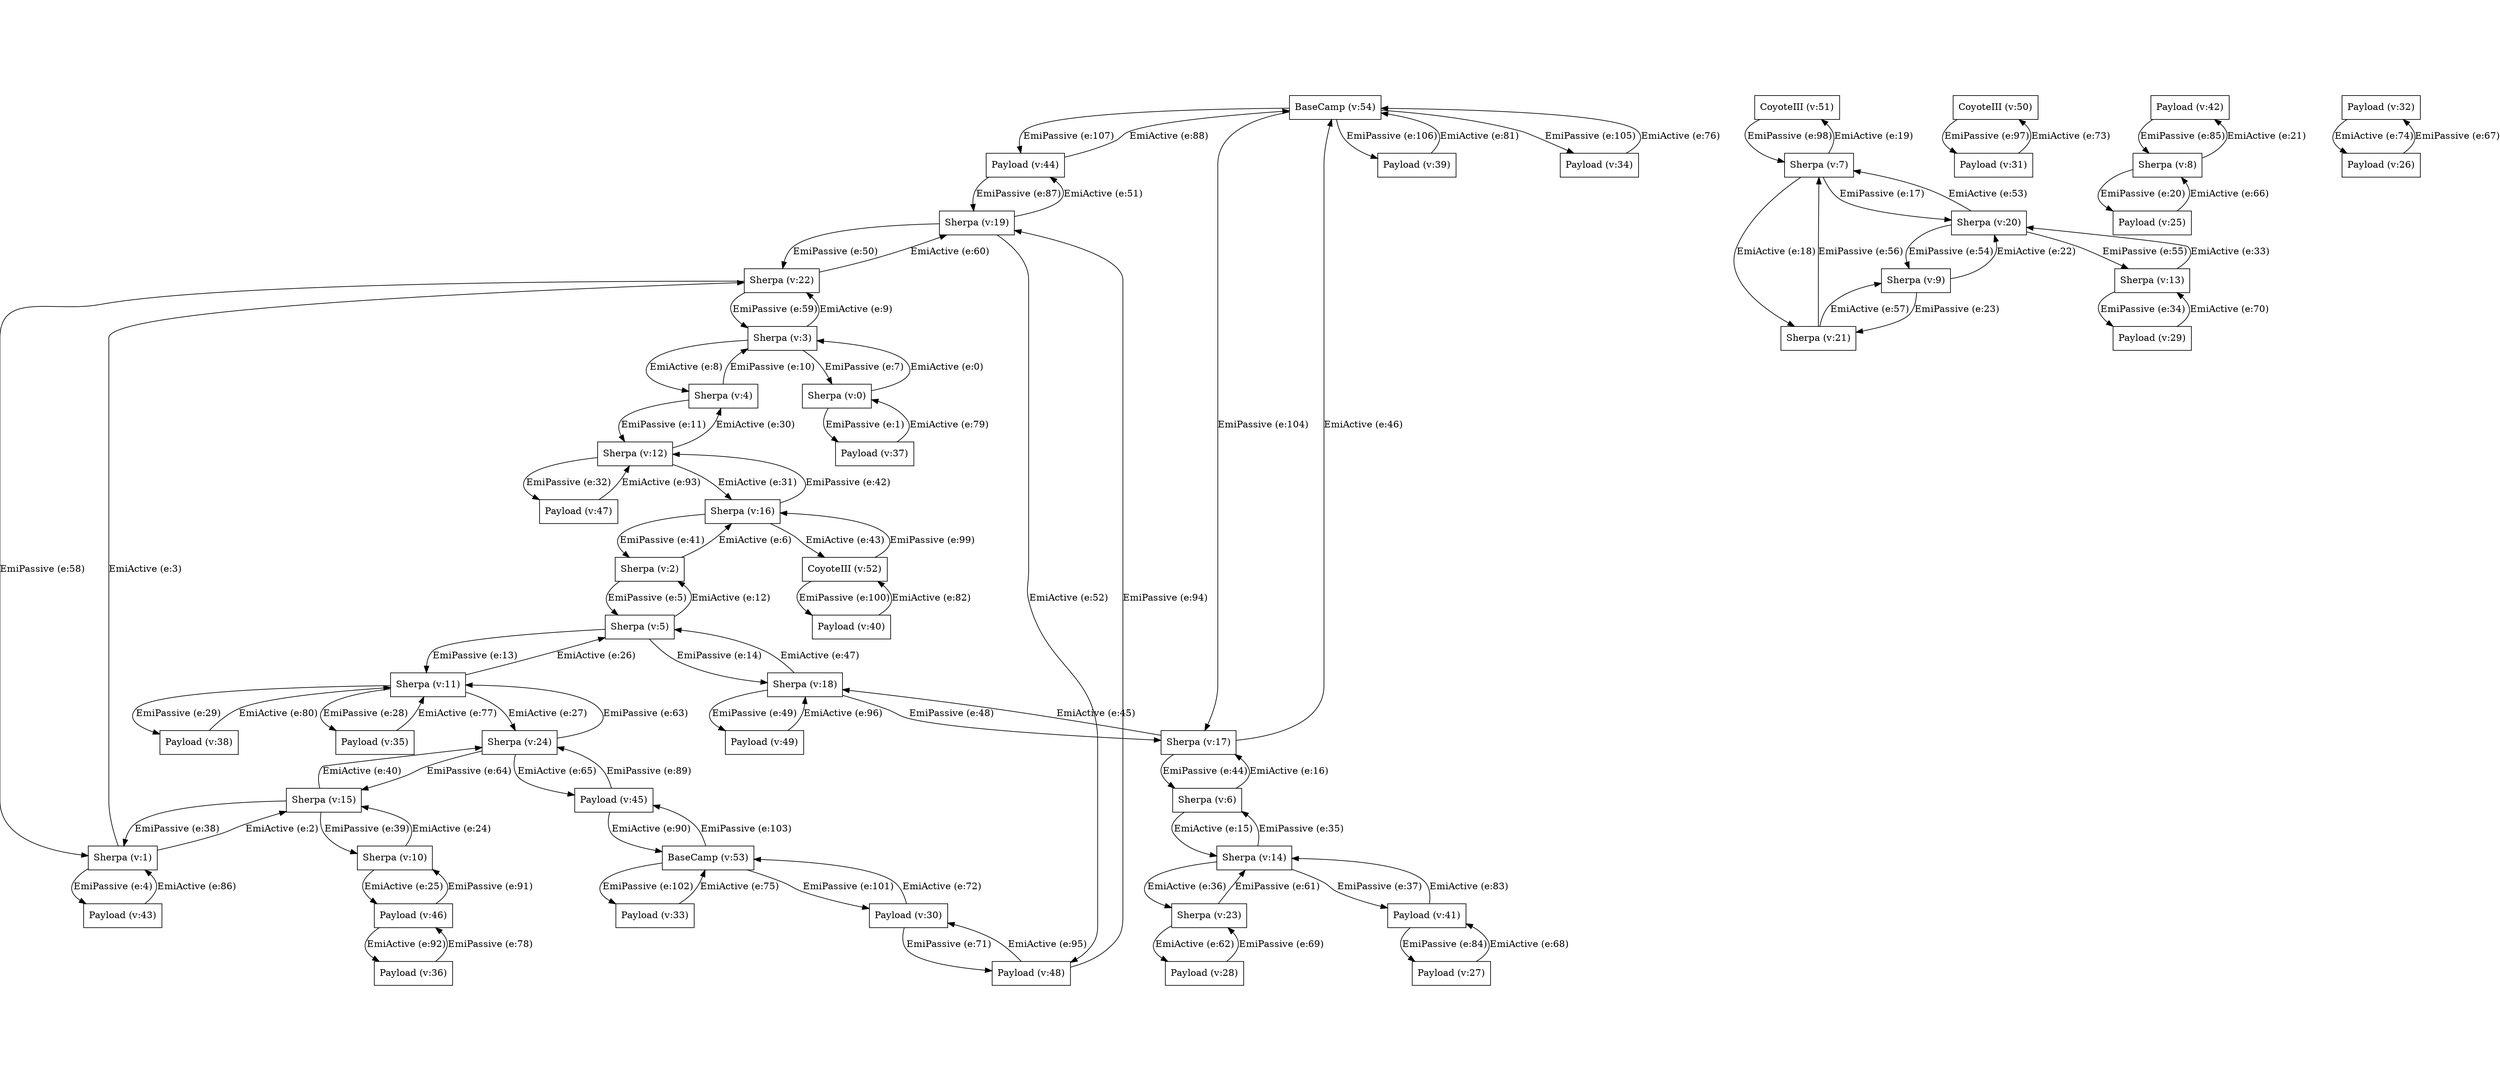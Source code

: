 digraph GraphvizGraph {
	graph [bb="0,0,2568.2,1776",
		concentrate=false,
		dpi="96,0",
		overlap=false,
		pad="0,2",
		root="BaseCamp (v:54)",
		splines=true
	];
	node [fixedsize=false,
		label="\N",
		pin=false,
		pos="0,0",
		shape=box,
		width=0
	];
	edge [label=o];
	"BaseCamp (v:54)"	 [height=0.5,
		pos="1060.2,1758",
		width=1.5694];
	"Payload (v:44)"	 [height=0.5,
		pos="539.17,1671",
		width=1.3472];
	"BaseCamp (v:54)" -> "Payload (v:44)" [key="EmiPassive (e:107)",
	label="EmiPassive (e:107)",
	lp="650.67,1714.5",
	pos="e,553.52,1689.1 1003.3,1757.1 896.28,1756.6 669.11,1751.9 597.17,1722 583.48,1716.3 570.7,1706.1 560.65,1696.4"];
"Payload (v:39)" [height=0.5,
	pos="936.17,1671",
	width=1.3472];
"BaseCamp (v:54)" -> "Payload (v:39)" [key="EmiPassive (e:106)",
label="EmiPassive (e:106)",
lp="925.67,1714.5",
pos="e,890.31,1689.2 1003.6,1754.2 954.49,1750.5 888.67,1741.9 872.17,1722 863.68,1711.8 870.12,1702.3 881.64,1694.4"];
"Payload (v:34)" [height=0.5,
pos="1185.2,1671",
width=1.3472];
"BaseCamp (v:54)" -> "Payload (v:34)" [key="EmiPassive (e:105)",
label="EmiPassive (e:105)",
lp="1174.7,1714.5",
pos="e,1151.3,1689 1079.2,1739.8 1090.9,1729.7 1106.4,1717 1121.2,1707 1127.8,1702.5 1135.1,1698.1 1142.3,1694"];
"Sherpa (v:17)" [height=0.5,
pos="1305.2,801",
width=1.2639];
"BaseCamp (v:54)" -> "Sherpa (v:17)" [key="EmiPassive (e:104)",
label="EmiPassive (e:104)",
lp="1559.7,1279.5",
pos="e,1350.8,802.13 1117.1,1757.9 1237.3,1758.3 1506.2,1750.3 1506.2,1672 1506.2,1672 1506.2,1672 1506.2,887 1506.2,823.61 1420.3,806.77 \
1360.8,802.71"];
"BaseCamp (v:53)" [height=0.5,
pos="527.17,1323",
width=1.5694];
"Payload (v:45)" [height=0.5,
pos="755.17,1236",
width=1.3472];
"BaseCamp (v:53)" -> "Payload (v:45)" [key="EmiPassive (e:103)",
label="EmiPassive (e:103)",
lp="696.67,1279.5",
pos="e,706.62,1250.3 571.2,1304.8 584.76,1299.4 599.66,1293.1 613.17,1287 626.75,1280.9 629.35,1277.6 643.17,1272 660.23,1265.1 679.19,\
1258.7 696.58,1253.4"];
"Payload (v:33)" [height=0.5,
pos="415.17,1236",
width=1.3472];
"BaseCamp (v:53)" -> "Payload (v:33)" [key="EmiPassive (e:102)",
label="EmiPassive (e:102)",
lp="447.67,1279.5",
pos="e,399.49,1254.4 470.56,1314.1 438.86,1308.4 403.8,1299.5 394.17,1287 388.69,1279.9 390.21,1271.1 394.28,1262.9"];
"Payload (v:30)" [height=0.5,
pos="515.17,1410",
width=1.3472];
"BaseCamp (v:53)" -> "Payload (v:30)" [key="EmiPassive (e:101)",
label="EmiPassive (e:101)",
lp="575.67,1366.5",
pos="e,517.6,1391.8 524.75,1341.2 523.11,1352.8 520.9,1368.4 519.02,1381.7"];
"CoyoteIII (v:52)" [height=0.5,
pos="988.17,714",
width=1.4722];
"Payload (v:40)" [height=0.5,
pos="1044.2,627",
width=1.3472];
"CoyoteIII (v:52)" -> "Payload (v:40)" [key="EmiPassive (e:100)",
label="EmiPassive (e:100)",
lp="1138.7,670.5",
pos="e,1070,645.09 1041.3,705.16 1057,700.08 1072.6,691.73 1082.2,678 1088.1,669.43 1084.3,660.28 1077.2,652.18"];
"Sherpa (v:16)" [height=0.5,
pos="769.17,801",
width=1.2639];
"CoyoteIII (v:52)" -> "Sherpa (v:16)" [key="EmiPassive (e:99)",
label="EmiPassive (e:99)",
lp="1030.2,757.5",
pos="e,815.13,794.3 985.62,732.37 983.07,743.37 978.04,756.98 968.17,765 957.12,773.98 880.01,785.65 825.1,792.99"];
"CoyoteIII (v:51)" [height=0.5,
pos="1703.2,1758",
width=1.4722];
"Sherpa (v:7)" [height=0.5,
pos="1716.2,1671",
width=1.1667];
"CoyoteIII (v:51)" -> "Sherpa (v:7)" [key="EmiPassive (e:98)",
label="EmiPassive (e:98)",
lp="1693.2,1714.5",
pos="e,1673.9,1682.9 1660.7,1740 1645.9,1731.4 1634.9,1720.1 1643.2,1707 1648.4,1698.7 1656.2,1692.3 1664.8,1687.4"];
"CoyoteIII (v:50)" [height=0.5,
pos="1978.2,1758",
width=1.4722];
"Payload (v:31)" [height=0.5,
pos="1947.2,1671",
width=1.3472];
"CoyoteIII (v:50)" -> "Payload (v:31)" [key="EmiPassive (e:97)",
label="EmiPassive (e:97)",
lp="1937.2,1714.5",
pos="e,1904.6,1689.1 1924.8,1748.1 1910.2,1743 1896,1734.8 1887.2,1722 1880.1,1711.8 1885.8,1702.4 1896,1694.7"];
"Payload (v:49)" [height=0.5,
pos="959.17,801",
width=1.3472];
"Sherpa (v:18)" [height=0.5,
pos="1020.2,888",
width=1.2639];
"Payload (v:49)" -> "Sherpa (v:18)" [key="EmiActive (e:96)",
label="EmiActive (e:96)",
lp="1055.2,844.5",
pos="e,1014.7,869.84 981.45,819.06 987.4,824.35 993.48,830.52 998.17,837 1003.3,844.1 1007.6,852.59 1011,860.54"];
"Payload (v:48)" [height=0.5,
pos="506.17,1497",
width=1.3472];
"Payload (v:48)" -> "Payload (v:30)" [key="EmiActive (e:95)",
label="EmiActive (e:95)",
lp="463.17,1453.5",
pos="e,466.64,1415.9 457.44,1487 428.75,1479.4 400.68,1466.4 415.17,1446 424.96,1432.2 440.61,1423.8 456.65,1418.7"];
"Sherpa (v:19)" [height=0.5,
pos="403.17,1584",
width=1.2639];
"Payload (v:48)" -> "Sherpa (v:19)" [key="EmiPassive (e:94)",
label="EmiPassive (e:94)",
lp="556.17,1540.5",
pos="e,449.14,1576.3 507.55,1515 507.5,1525.6 505.66,1538.9 498.17,1548 488.19,1560.1 473.59,1568.1 458.82,1573.2"];
"Payload (v:47)" [height=0.5,
pos="804.17,627",
width=1.3472];
"Sherpa (v:12)" [height=0.5,
pos="743.17,714",
width=1.2639];
"Payload (v:47)" -> "Sherpa (v:12)" [key="EmiActive (e:93)",
label="EmiActive (e:93)",
lp="896.17,670.5",
pos="e,788.77,708.95 831.49,645.21 843.03,654.69 852.17,666.77 844.17,678 833.6,692.85 816.28,701.46 798.93,706.43"];
"Payload (v:46)" [height=0.5,
pos="416.17,105",
width=1.3472];
"Payload (v:36)" [height=0.5,
pos="416.17,18",
width=1.3472];
"Payload (v:46)" -> "Payload (v:36)" [key="EmiActive (e:92)",
label="EmiActive (e:92)",
lp="406.17,61.5",
pos="e,375.19,36.128 375.51,86.975 368.57,82.202 362.28,76.272 358.17,69 352.35,58.677 357.61,49.48 366.96,41.876"];
"Sherpa (v:10)" [height=0.5,
pos="416.17,192",
width=1.2639];
"Payload (v:46)" -> "Sherpa (v:10)" [key="EmiPassive (e:91)",
label="EmiPassive (e:91)",
lp="506.17,148.5",
pos="e,440.88,173.81 441.4,123.2 451.41,132.28 459.43,144.02 454.17,156 452.56,159.68 450.34,163.15 447.79,166.36"];
"Payload (v:45)" -> "BaseCamp (v:53)" [key="EmiActive (e:90)",
label="EmiActive (e:90)",
lp="806.17,1279.5",
pos="e,583.79,1320.8 758.32,1254.5 759.2,1265.2 758.21,1278.5 750.17,1287 729.28,1309.1 651.78,1317.3 593.97,1320.3"];
"Sherpa (v:24)" [height=0.5,
pos="796.17,1149",
width=1.2639];
"Payload (v:45)" -> "Sherpa (v:24)" [key="EmiPassive (e:89)",
label="EmiPassive (e:89)",
lp="758.17,1192.5",
pos="e,750.56,1157.3 723,1217.9 710.14,1208.8 700.08,1196.9 708.17,1185 715.97,1173.5 728.21,1165.8 741.11,1160.6"];
"Payload (v:44)" -> "BaseCamp (v:54)" [key="EmiActive (e:88)",
label="EmiActive (e:88)",
lp="817.17,1714.5",
pos="e,1003.6,1752 587.96,1682.1 620.83,1689 665.15,1698.4 704.17,1707 733.12,1713.4 739.97,1716.9 769.17,1722 845.7,1735.4 934.44,1745.3 \
993.62,1751"];
"Payload (v:44)" -> "Sherpa (v:19)" [key="EmiPassive (e:87)",
label="EmiPassive (e:87)",
lp="464.17,1627.5",
pos="e,402.71,1602.3 490.61,1668.1 464.51,1664.5 433.76,1655.7 414.17,1635 408.42,1628.9 405.41,1620.5 403.91,1612.4"];
"Payload (v:43)" [height=0.5,
pos="64.174,279",
width=1.3472];
"Sherpa (v:1)" [height=0.5,
pos="236.17,366",
width=1.1667];
"Payload (v:43)" -> "Sherpa (v:1)" [key="EmiActive (e:86)",
label="EmiActive (e:86)",
lp="171.17,322.5",
pos="e,194.03,356.24 80.606,297.11 91.744,307.86 107.28,321.28 123.17,330 142.04,340.35 164.4,348.09 184.23,353.63"];
"Payload (v:42)" [height=0.5,
pos="2158.2,1758",
width=1.3472];
"Sherpa (v:8)" [height=0.5,
pos="2153.2,1671",
width=1.1667];
"Payload (v:42)" -> "Sherpa (v:8)" [key="EmiPassive (e:85)",
label="EmiPassive (e:85)",
lp="2179.2,1714.5",
pos="e,2137.4,1689.2 2139.8,1739.6 2135.5,1734.4 2131.5,1728.4 2129.2,1722 2126.3,1713.9 2128.3,1705.4 2132.2,1697.7"];
"Payload (v:41)" [height=0.5,
pos="1293.2,540",
width=1.3472];
"Payload (v:27)" [height=0.5,
pos="1278.2,453",
width=1.3472];
"Payload (v:41)" -> "Payload (v:27)" [key="EmiPassive (e:84)",
label="EmiPassive (e:84)",
lp="1368.2,496.5",
pos="e,1302.9,471.19 1308.7,521.94 1315.5,512.31 1321,500.03 1316.2,489 1314.6,485.32 1312.3,481.85 1309.8,478.64"];
"Sherpa (v:14)" [height=0.5,
pos="1234.2,627",
width=1.2639];
"Payload (v:41)" -> "Sherpa (v:14)" [key="EmiActive (e:83)",
label="EmiActive (e:83)",
lp="1283.2,583.5",
pos="e,1230.6,608.69 1252.6,558.09 1245.7,562.86 1239.4,568.77 1235.2,576 1231.3,582.72 1230,590.84 1230,598.57"];
"Payload (v:40)" -> "CoyoteIII (v:52)" [key="EmiActive (e:82)",
label="EmiActive (e:82)",
lp="1030.2,670.5",
pos="e,981.08,695.72 999.83,645.16 992.77,649.87 986.41,655.74 982.17,663 978.19,669.82 977.77,678.06 978.89,685.87"];
"Payload (v:39)" -> "BaseCamp (v:54)" [key="EmiActive (e:81)",
label="EmiActive (e:81)",
lp="1050.2,1714.5",
pos="e,1030.6,1740 957.45,1689 970.18,1699 986.82,1711.6 1002.2,1722 1008.4,1726.2 1015.1,1730.5 1021.7,1734.6"];
"Payload (v:38)" [height=0.5,
pos="1201.2,975",
width=1.3472];
"Sherpa (v:11)" [height=0.5,
pos="906.17,1062",
width=1.2639];
"Payload (v:38)" -> "Sherpa (v:11)" [key="EmiActive (e:80)",
label="EmiActive (e:80)",
lp="1293.2,1018.5",
pos="e,951.93,1059.6 1228.3,993.07 1240.7,1002.9 1250.7,1015.4 1241.2,1026 1222.9,1046.3 1052.5,1055.6 962.02,1059.2"];
"Payload (v:37)" [height=0.5,
pos="683.17,366",
width=1.3472];
"Sherpa (v:0)" [height=0.5,
pos="683.17,453",
width=1.1667];
"Payload (v:37)" -> "Sherpa (v:0)" [key="EmiActive (e:79)",
label="EmiActive (e:79)",
lp="673.17,409.5",
pos="e,642.51,434.98 642.19,384.13 628.22,392.64 617.79,403.92 625.17,417 627.61,421.32 630.82,425.16 634.48,428.57"];
"Payload (v:36)" -> "Payload (v:46)" [key="EmiPassive (e:78)",
label="EmiPassive (e:78)",
lp="506.17,61.5",
pos="e,440.88,86.808 441.4,36.196 451.41,45.282 459.43,57.018 454.17,69 452.56,72.684 450.34,76.151 447.79,79.364"];
"Payload (v:35)" [height=0.5,
pos="957.17,975",
width=1.3472];
"Payload (v:35)" -> "Sherpa (v:11)" [key="EmiActive (e:77)",
label="EmiActive (e:77)",
lp="947.17,1018.5",
pos="e,898.69,1043.8 916.51,993.02 909.57,997.8 903.28,1003.7 899.17,1011 895.28,1017.9 895.01,1026.2 896.29,1034"];
"Payload (v:34)" -> "BaseCamp (v:54)" [key="EmiActive (e:76)",
label="EmiActive (e:76)",
lp="1280.2,1714.5",
pos="e,1116.8,1752.7 1214.5,1689.2 1227.2,1698.7 1237.2,1710.9 1228.2,1722 1215.3,1737.9 1168,1746.8 1126.8,1751.6"];
"Payload (v:33)" -> "BaseCamp (v:53)" [key="EmiActive (e:75)",
label="EmiActive (e:75)",
lp="561.17,1279.5",
pos="e,521.69,1304.8 463.68,1249.9 476.94,1255.2 490.57,1262.3 501.17,1272 508.22,1278.4 513.66,1287.2 517.71,1295.6"];
"Payload (v:32)" [height=0.5,
pos="2429.2,1758",
width=1.3472];
"Payload (v:26)" [height=0.5,
pos="2429.2,1671",
width=1.3472];
"Payload (v:32)" -> "Payload (v:26)" [key="EmiActive (e:74)",
label="EmiActive (e:74)",
lp="2419.2,1714.5",
pos="e,2388.2,1689.1 2388.5,1740 2381.6,1735.2 2375.3,1729.3 2371.2,1722 2365.3,1711.7 2370.6,1702.5 2380,1694.9"];
"Payload (v:31)" -> "CoyoteIII (v:50)" [key="EmiActive (e:73)",
label="EmiActive (e:73)",
lp="2038.2,1714.5",
pos="e,1986.2,1739.7 1973.6,1689.4 1979.1,1694.3 1984.1,1700.3 1987.2,1707 1990.4,1714.1 1990.3,1722.4 1988.8,1730.1"];
"Payload (v:30)" -> "BaseCamp (v:53)" [key="EmiActive (e:72)",
label="EmiActive (e:72)",
lp="469.17,1366.5",
pos="e,470.54,1329.4 466.39,1400.7 436.19,1393.2 405.85,1380.2 421.17,1359 430.72,1345.8 445.42,1337.5 460.87,1332.3"];
"Payload (v:30)" -> "Payload (v:48)" [key="EmiPassive (e:71)",
label="EmiPassive (e:71)",
lp="563.17,1453.5",
pos="e,508.83,1478.9 514.07,1428.1 513.38,1437.8 512.39,1450.1 511.17,1461 510.89,1463.6 510.56,1466.2 510.22,1468.9"];
"Payload (v:29)" [height=0.5,
pos="2052.2,1410",
width=1.3472];
"Sherpa (v:13)" [height=0.5,
pos="2044.2,1497",
width=1.2639];
"Payload (v:29)" -> "Sherpa (v:13)" [key="EmiActive (e:70)",
label="EmiActive (e:70)",
lp="2143.2,1453.5",
pos="e,2076.7,1478.8 2078.9,1428 2089.7,1437.2 2098.3,1449 2092.2,1461 2090.1,1465 2087.4,1468.7 2084.2,1472.1"];
"Payload (v:28)" [height=0.5,
pos="1007.2,453",
width=1.3472];
"Sherpa (v:23)" [height=0.5,
pos="1008.2,540",
width=1.2639];
"Payload (v:28)" -> "Sherpa (v:23)" [key="EmiPassive (e:69)",
label="EmiPassive (e:69)",
lp="997.17,496.5",
pos="e,964.84,521.93 964.35,471.19 950.1,479.65 939.56,490.86 947.17,504 949.68,508.33 952.95,512.17 956.67,515.56"];
"Payload (v:27)" -> "Payload (v:41)" [key="EmiActive (e:68)",
label="EmiActive (e:68)",
lp="1264.2,496.5",
pos="e,1244.6,526.88 1233.8,471.08 1218.8,479.58 1207.7,490.86 1216.2,504 1221,511.45 1227.8,517.34 1235.4,521.98"];
"Payload (v:26)" -> "Payload (v:32)" [key="EmiPassive (e:67)",
label="EmiPassive (e:67)",
lp="2518.2,1714.5",
pos="e,2453.9,1739.8 2454.4,1689.2 2464.4,1698.3 2472.4,1710 2467.2,1722 2465.6,1725.7 2463.3,1729.2 2460.8,1732.4"];
"Payload (v:25)" [height=0.5,
pos="2115.2,1584",
width=1.3472];
"Payload (v:25)" -> "Sherpa (v:8)" [key="EmiActive (e:66)",
label="EmiActive (e:66)",
lp="2207.2,1627.5",
pos="e,2157.6,1652.6 2141.6,1602.4 2147.1,1607.3 2152.1,1613.3 2155.2,1620 2158.3,1626.9 2159.1,1634.9 2158.7,1642.4"];
"Sherpa (v:24)" -> "Payload (v:45)" [key="EmiActive (e:65)",
label="EmiActive (e:65)",
lp="859.17,1192.5",
pos="e,791.59,1218 806.23,1167.5 810.59,1177.4 813.59,1189.9 808.17,1200 805.88,1204.3 802.81,1208.1 799.3,1211.5"];
"Sherpa (v:15)" [height=0.5,
pos="416.17,279",
width=1.2639];
"Sherpa (v:24)" -> "Sherpa (v:15)" [key="EmiPassive (e:64)",
label="EmiPassive (e:64)",
lp="1518.2,714",
pos="e,461.72,281.26 841.84,1147 993.08,1143.2 1468.2,1126.3 1468.2,1063 1468.2,1063 1468.2,1063 1468.2,365 1468.2,314.55 689.35,287.99 \
471.94,281.56"];
"Sherpa (v:24)" -> "Sherpa (v:11)" [key="EmiPassive (e:63)",
label="EmiPassive (e:63)",
lp="949.17,1105.5",
pos="e,904.09,1080.2 841.92,1139.4 858.66,1134.2 876.57,1126 889.17,1113 895.25,1106.7 899.16,1098.2 901.67,1090"];
"Sherpa (v:23)" -> "Payload (v:28)" [key="EmiActive (e:62)",
label="EmiActive (e:62)",
lp="1097.2,496.5",
pos="e,1033.6,471.35 1034.1,521.84 1044.4,512.77 1052.6,501.03 1047.2,489 1045.5,485.32 1043.2,481.88 1040.6,478.7"];
"Sherpa (v:23)" -> "Sherpa (v:14)" [key="EmiPassive (e:61)",
label="EmiPassive (e:61)",
lp="1043.2,583.5",
pos="e,1188.5,620.12 995.52,558.46 989.58,568.94 985.35,581.95 993.17,591 996.21,594.5 1108.2,609.63 1178.4,618.81"];
"Sherpa (v:22)" [height=0.5,
pos="335.17,453",
width=1.2639];
"Sherpa (v:22)" -> "Sherpa (v:19)" [key="EmiActive (e:60)",
label="EmiActive (e:60)",
lp="379.17,1018.5",
pos="e,375.95,1566 333.89,471.25 332.72,488.41 331.17,515.51 331.17,539 331.17,1498 331.17,1498 331.17,1498 331.17,1523 349.52,1544.4 \
367.69,1559.5"];
"Sherpa (v:3)" [height=0.5,
pos="582.17,540",
width=1.1667];
"Sherpa (v:22)" -> "Sherpa (v:3)" [key="EmiPassive (e:59)",
label="EmiPassive (e:59)",
lp="546.17,496.5",
pos="e,542.59,521.97 380.71,465.89 403.79,472.21 432.16,480.43 457.17,489 482.52,497.68 510.23,508.61 533.1,518.04"];
"Sherpa (v:22)" -> "Sherpa (v:1)" [key="EmiPassive (e:58)",
label="EmiPassive (e:58)",
lp="279.17,409.5",
pos="e,228.07,384.23 289.56,448.97 267.55,444.94 242.97,436.08 229.17,417 224.41,410.41 224.02,402.02 225.46,394.01"];
"Sherpa (v:21)" [height=0.5,
pos="1679.2,1410",
width=1.2639];
"Sherpa (v:9)" [height=0.5,
pos="1802.2,1497",
width=1.1667];
"Sherpa (v:21)" -> "Sherpa (v:9)" [key="EmiActive (e:57)",
label="EmiActive (e:57)",
lp="1852.2,1453.5",
pos="e,1804.9,1478.9 1724.8,1412.7 1750,1416.1 1779.7,1424.8 1797.2,1446 1802.4,1452.3 1804.4,1460.6 1805,1468.6"];
"Sherpa (v:21)" -> "Sherpa (v:7)" [key="EmiPassive (e:56)",
label="EmiPassive (e:56)",
lp="1730.2,1540.5",
pos="e,1709.5,1653 1677.8,1428.4 1676,1454.6 1673.9,1505.4 1680.2,1548 1685.2,1581.6 1697.2,1619 1706,1643.4"];
"Sherpa (v:20)" [height=0.5,
pos="1897.2,1584",
width=1.2639];
"Sherpa (v:20)" -> "Sherpa (v:13)" [key="EmiPassive (e:55)",
label="EmiPassive (e:55)",
lp="2064.2,1540.5",
pos="e,2030.7,1515.3 1943.1,1571.3 1960.2,1565.8 1979.3,1558.1 1995.2,1548 2005.8,1541.2 2015.8,1531.7 2024,1522.8"];
"Sherpa (v:20)" -> "Sherpa (v:9)" [key="EmiPassive (e:54)",
label="EmiPassive (e:54)",
lp="1837.2,1540.5",
pos="e,1790.1,1515 1851.6,1580.7 1828.3,1577 1801.9,1568.1 1787.2,1548 1782.1,1541.1 1782.8,1532.4 1785.8,1524.2"];
"Sherpa (v:20)" -> "Sherpa (v:7)" [key="EmiActive (e:53)",
label="EmiActive (e:53)",
lp="1913.2,1627.5",
pos="e,1758.3,1664.1 1883.4,1602.1 1873.7,1613 1860,1626.6 1845.2,1635 1821.6,1648.4 1792.6,1656.8 1768.1,1662.1"];
"Sherpa (v:19)" -> "Payload (v:48)" [key="EmiActive (e:52)",
label="EmiActive (e:52)",
lp="446.17,1540.5",
pos="e,457.5,1501.2 396.02,1565.7 392.94,1555.3 391.4,1542.3 398.17,1533 409.77,1517 428.8,1508.2 447.68,1503.4"];
"Sherpa (v:19)" -> "Payload (v:44)" [key="EmiActive (e:51)",
label="EmiActive (e:51)",
lp="574.17,1627.5",
pos="e,534.46,1653 448.8,1590.9 470.61,1595.7 495.88,1604.4 514.17,1620 521.47,1626.2 526.86,1635.1 530.72,1643.6"];
"Sherpa (v:19)" -> "Sherpa (v:22)" [key="EmiPassive (e:50)",
label="EmiPassive (e:50)",
lp="258.17,1018.5",
pos="e,289.32,464.72 357.46,1582.3 299.82,1578.7 208.17,1562.8 208.17,1498 208.17,1498 208.17,1498 208.17,539 208.17,502.14 245.58,480.25 \
279.79,467.94"];
"Sherpa (v:18)" -> "Payload (v:49)" [key="EmiPassive (e:49)",
label="EmiPassive (e:49)",
lp="944.17,844.5",
pos="e,912.3,819.16 974.61,880.24 942.7,874.46 904.07,865.01 894.17,852 886.27,841.6 892.38,832.24 903.47,824.5"];
"Sherpa (v:18)" -> "Sherpa (v:17)" [key="EmiPassive (e:48)",
label="EmiPassive (e:48)",
lp="1309.2,844.5",
pos="e,1283.8,819.21 1065.7,885.72 1110.6,883.07 1180.4,875.18 1236.2,852 1244.6,848.48 1261.1,836.63 1275.8,825.36"];
"Sherpa (v:5)" [height=0.5,
pos="776.17,975",
width=1.1667];
"Sherpa (v:18)" -> "Sherpa (v:5)" [key="EmiActive (e:47)",
label="EmiActive (e:47)",
lp="1058.2,931.5",
pos="e,818.39,967.86 1016.9,906.47 1014,917.51 1008.4,931.13 998.17,939 994.8,941.6 892.97,956.9 828.41,966.39"];
"Sherpa (v:17)" -> "BaseCamp (v:54)" [key="EmiActive (e:46)",
label="EmiActive (e:46)",
lp="1422.2,1279.5",
pos="e,1116.9,1754.5 1340.6,819.14 1347.9,824.05 1355,830 1360.2,837 1373.9,855.53 1374.2,863.92 1374.2,887 1374.2,1672 1374.2,1672 1374.2,\
1672 1374.2,1701 1357.6,1708.1 1332.2,1722 1297.9,1740.7 1196.1,1749.8 1127.2,1753.9"];
"Sherpa (v:17)" -> "Sherpa (v:18)" [key="EmiActive (e:45)",
label="EmiActive (e:45)",
lp="1184.2,844.5",
pos="e,1064.8,870 1259.4,808.01 1224.9,813.37 1176.7,822.63 1136.2,837 1122.5,841.85 1120.4,845.95 1107.2,852 1096.6,856.83 1085.2,861.68 \
1074.3,866.16"];
"Sherpa (v:6)" [height=0.5,
pos="1282.2,714",
width=1.1667];
"Sherpa (v:17)" -> "Sherpa (v:6)" [key="EmiPassive (e:44)",
label="EmiPassive (e:44)",
lp="1360.2,757.5",
pos="e,1297.8,732.35 1308.7,782.94 1310.1,773.09 1310.6,760.59 1307.2,750 1306.2,746.87 1304.8,743.78 1303.1,740.82"];
"Sherpa (v:16)" -> "CoyoteIII (v:52)" [key="EmiActive (e:43)",
label="EmiActive (e:43)",
lp="916.17,757.5",
pos="e,935.11,725.8 813.78,782.89 825.59,777.71 838.12,771.63 849.17,765 858.4,759.47 858.61,754.93 868.17,750 885.91,740.85 906.39,733.76 \
925.36,728.43"];
"Sherpa (v:16)" -> "Sherpa (v:12)" [key="EmiPassive (e:42)",
label="EmiPassive (e:42)",
lp="799.17,757.5",
pos="e,743.54,732.03 757.56,782.84 754.35,777.35 751.2,771.11 749.17,765 746.79,757.78 745.33,749.69 744.44,742.16"];
"Sherpa (v:2)" [height=0.5,
pos="742.17,888",
width=1.1667];
"Sherpa (v:16)" -> "Sherpa (v:2)" [key="EmiPassive (e:41)",
label="EmiPassive (e:41)",
lp="707.17,844.5",
pos="e,700.09,878.31 723.62,803.91 699.75,807.52 672.38,816.32 657.17,837 644.15,854.72 665.59,867.24 690.2,875.33"];
"Sherpa (v:15)" -> "Sherpa (v:24)" [key="EmiActive (e:40)",
label="EmiActive (e:40)",
lp="516.17,714",
pos="e,750.57,1145.7 438.86,297.1 444.53,302.32 450.14,308.42 454.17,315 466.23,334.68 468.17,341.92 468.17,365 468.17,1063 468.17,1063 \
468.17,1063 468.17,1118.6 646.8,1138.4 740.41,1145"];
"Sherpa (v:15)" -> "Sherpa (v:10)" [key="EmiPassive (e:39)",
label="EmiPassive (e:39)",
lp="406.17,235.5",
pos="e,373.4,210.16 373.54,260.81 366.59,256.08 360.32,250.22 356.17,243 350.21,232.61 355.51,223.43 365.01,215.87"];
"Sherpa (v:15)" -> "Sherpa (v:1)" [key="EmiPassive (e:38)",
label="EmiPassive (e:38)",
lp="292.17,322.5",
pos="e,233.55,347.62 370.3,283.24 324.69,287.46 259.16,296.61 242.17,315 236.58,321.05 234.3,329.42 233.64,337.58"];
"Sherpa (v:14)" -> "Payload (v:41)" [key="EmiPassive (e:37)",
label="EmiPassive (e:37)",
lp="1384.2,583.5",
pos="e,1319,558.12 1279.8,621.06 1298.9,616.47 1319.4,607.7 1331.2,591 1337.2,582.46 1333.4,573.32 1326.3,565.22"];
"Sherpa (v:14)" -> "Sherpa (v:23)" [key="EmiActive (e:36)",
label="EmiActive (e:36)",
lp="1179.2,583.5",
pos="e,1049.3,558.01 1188.6,611.15 1170.6,605.13 1149.8,597.96 1131.2,591 1117.3,585.81 1086.2,573.19 1058.8,561.92"];
"Sherpa (v:14)" -> "Sherpa (v:6)" [key="EmiPassive (e:35)",
label="EmiPassive (e:35)",
lp="1285.2,670.5",
pos="e,1250.4,695.62 1230.9,645.12 1229.8,655.23 1230,667.96 1235.2,678 1237.2,681.87 1239.8,685.42 1242.8,688.65"];
"Sherpa (v:13)" -> "Payload (v:29)" [key="EmiPassive (e:34)",
label="EmiPassive (e:34)",
lp="2038.2,1453.5",
pos="e,2006.1,1428.1 2005,1478.9 1991.1,1470.3 1980.5,1458.9 1988.2,1446 1990.8,1441.6 1994.2,1437.6 1998.1,1434.2"];
"Sherpa (v:13)" -> "Sherpa (v:20)" [key="EmiActive (e:33)",
label="EmiActive (e:33)",
lp="2171.2,1540.5",
pos="e,1942.8,1578.9 2089.8,1511.3 2112,1520 2131.3,1532.7 2118.2,1548 2107.5,1560.5 2014.8,1571.7 1952.9,1577.9"];
"Sherpa (v:12)" -> "Payload (v:47)" [key="EmiPassive (e:32)",
label="EmiPassive (e:32)",
lp="790.17,670.5",
pos="e,758.11,645.13 737.52,695.65 735.27,685.47 734.41,672.72 740.17,663 742.81,658.55 746.23,654.63 750.13,651.19"];
"Sherpa (v:12)" -> "Sherpa (v:16)" [key="EmiActive (e:31)",
label="EmiActive (e:31)",
lp="694.17,757.5",
pos="e,723.38,792.84 697.59,722.1 664.81,729.23 629.16,742.47 646.17,765 654.67,776.25 685.02,784.96 713.44,790.87"];
"Sherpa (v:4)" [height=0.5,
pos="596.17,627",
width=1.1667];
"Sherpa (v:12)" -> "Sherpa (v:4)" [key="EmiActive (e:30)",
label="EmiActive (e:30)",
lp="684.17,670.5",
pos="e,606.43,645.46 697.57,704.29 677.5,698.95 654.41,690.64 636.17,678 626.99,671.64 618.85,662.56 612.36,653.89"];
"Sherpa (v:11)" -> "Payload (v:38)" [key="EmiPassive (e:29)",
label="EmiPassive (e:29)",
lp="1184.2,1018.5",
pos="e,1169.9,993.04 951.86,1056.6 992.19,1051.9 1052.2,1042.7 1102.2,1026 1114,1022.1 1139.1,1009.4 1161.1,997.75"];
"Sherpa (v:11)" -> "Payload (v:35)" [key="EmiPassive (e:28)",
label="EmiPassive (e:28)",
lp="1048.2,1018.5",
pos="e,982.87,993.03 951.83,1054 968.3,1049 985.27,1040.5 995.17,1026 1001,1017.4 997.22,1008.2 990.12,1000.1"];
"Sherpa (v:11)" -> "Sherpa (v:24)" [key="EmiActive (e:27)",
label="EmiActive (e:27)",
lp="837.17,1105.5",
pos="e,787.97,1130.7 860.42,1064.1 835.09,1067.3 805.51,1076.1 789.17,1098 784.32,1104.5 783.9,1112.9 785.34,1120.9"];
"Sherpa (v:11)" -> "Sherpa (v:5)" [key="EmiActive (e:26)",
label="EmiActive (e:26)",
lp="705.17,1018.5",
pos="e,734.12,979.69 860.45,1061.4 795.89,1060.9 682.99,1055.7 657.17,1026 634.49,999.91 682.37,987.1 724,981.05"];
"Sherpa (v:10)" -> "Payload (v:46)" [key="EmiActive (e:25)",
label="EmiActive (e:25)",
lp="402.17,148.5",
pos="e,371.59,123.19 371.83,173.84 364.77,169.13 358.41,163.26 354.17,156 348.07,145.54 353.4,136.39 363.05,128.87"];
"Sherpa (v:10)" -> "Sherpa (v:15)" [key="EmiActive (e:24)",
label="EmiActive (e:24)",
lp="506.17,235.5",
pos="e,442.71,260.94 442.57,210.35 448.07,215.34 453.12,221.28 456.17,228 460.31,237.11 456.59,246 450.03,253.69"];
"Sherpa (v:9)" -> "Sherpa (v:21)" [key="EmiPassive (e:23)",
label="EmiPassive (e:23)",
lp="1743.2,1453.5",
pos="e,1680,1428.3 1760.1,1492.1 1737.4,1487.9 1710.6,1479.1 1693.2,1461 1687.3,1454.9 1683.8,1446.5 1681.8,1438.3"];
"Sherpa (v:9)" -> "Sherpa (v:20)" [key="EmiActive (e:22)",
label="EmiActive (e:22)",
lp="1943.2,1540.5",
pos="e,1897.7,1566 1844.4,1506.5 1860,1511.7 1876.4,1519.9 1887.2,1533 1892.5,1539.4 1895.2,1547.9 1896.6,1556"];
"Sherpa (v:8)" -> "Payload (v:42)" [key="EmiActive (e:21)",
label="EmiActive (e:21)",
lp="2281.2,1714.5",
pos="e,2207.1,1741.7 2195.5,1681.8 2208.6,1687.1 2221.5,1695 2229.2,1707 2236.9,1719.1 2229.1,1729.1 2216.2,1736.9"];
"Sherpa (v:8)" -> "Payload (v:25)" [key="EmiPassive (e:20)",
label="EmiPassive (e:20)",
lp="2101.2,1627.5",
pos="e,2069.3,1602 2111.1,1666.8 2089.4,1662.8 2064.8,1654 2051.2,1635 2043.7,1624.5 2049.7,1615.1 2060.7,1607.3"];
"Sherpa (v:7)" -> "CoyoteIII (v:51)" [key="EmiActive (e:19)",
label="EmiActive (e:19)",
lp="1793.2,1714.5",
pos="e,1729.6,1739.6 1734.3,1689.3 1742.1,1698.8 1748.2,1710.9 1743.2,1722 1741.5,1725.7 1739.2,1729.1 1736.6,1732.3"];
"Sherpa (v:7)" -> "Sherpa (v:21)" [key="EmiActive (e:18)",
label="EmiActive (e:18)",
lp="1627.2,1540.5",
pos="e,1651,1428.1 1684.7,1652.9 1651.4,1632.8 1600.7,1595.9 1579.2,1548 1559.3,1503.7 1606.5,1459.7 1642.6,1433.9"];
"Sherpa (v:7)" -> "Sherpa (v:20)" [key="EmiPassive (e:17)",
label="EmiPassive (e:17)",
lp="1791.2,1627.5",
pos="e,1851.4,1585.1 1720.7,1652.7 1724.4,1641.7 1730.8,1628.1 1741.2,1620 1769.5,1597.9 1809.1,1589.2 1841.3,1586"];
"Sherpa (v:6)" -> "Sherpa (v:17)" [key="EmiActive (e:16)",
label="EmiActive (e:16)",
lp="1255.2,757.5",
pos="e,1259.6,795.3 1240.1,726.19 1216.8,734.58 1194.9,747.6 1207.2,765 1217.2,779.2 1233.5,787.67 1250,792.71"];
"Sherpa (v:6)" -> "Sherpa (v:14)" [key="EmiActive (e:15)",
label="EmiActive (e:15)",
lp="1387.2,670.5",
pos="e,1279.8,632.05 1319,695.9 1333.1,686.93 1343.9,675.26 1335.2,663 1324.6,648.15 1307.3,639.54 1289.9,634.57"];
"Sherpa (v:5)" -> "Sherpa (v:18)" [key="EmiPassive (e:14)",
label="EmiPassive (e:14)",
lp="944.17,931.5",
pos="e,974.44,899.87 818.24,957.03 831.97,951.4 847.26,945.02 861.17,939 875.96,932.6 879.03,929.51 894.17,924 916.84,915.76 942.39,908.33 \
964.53,902.46"];
"Sherpa (v:5)" -> "Sherpa (v:11)" [key="EmiPassive (e:13)",
label="EmiPassive (e:13)",
lp="842.17,1018.5",
pos="e,860.5,1057 777.69,993.39 779.51,1004.1 783.49,1017.4 792.17,1026 807.74,1041.4 829.89,1050 850.53,1054.9"];
"Sherpa (v:5)" -> "Sherpa (v:2)" [key="EmiActive (e:12)",
label="EmiActive (e:12)",
lp="709.17,931.5",
pos="e,699.98,898.7 734.06,973.04 708.55,970.01 677.82,961.47 661.17,939 648.9,922.43 667.84,910.13 690.48,901.88"];
"Sherpa (v:4)" -> "Sherpa (v:12)" [key="EmiPassive (e:11)",
label="EmiPassive (e:11)",
lp="567.17,670.5",
pos="e,697.54,709.09 553.93,638.59 527.94,647.12 502.23,660.56 517.17,678 528.14,690.8 623.98,702.02 687.29,708.12"];
"Sherpa (v:4)" -> "Sherpa (v:3)" [key="EmiPassive (e:10)",
label="EmiPassive (e:10)",
lp="683.17,583.5",
pos="e,614.73,558.21 619.14,608.63 628.53,599.31 635.98,587.42 630.17,576 628.12,571.96 625.36,568.28 622.19,564.95"];
"Sherpa (v:3)" -> "Sherpa (v:22)" [key="EmiActive (e:9)",
label="EmiActive (e:9)",
lp="408.67,496.5",
pos="e,340.7,471.08 539.76,536.48 484.59,532.49 391.97,523.11 364.17,504 355.79,498.24 349.5,489.2 344.96,480.39"];
"Sherpa (v:3)" -> "Sherpa (v:4)" [key="EmiActive (e:8)",
label="EmiActive (e:8)",
lp="581.67,583.5",
pos="e,554.53,608.89 551.7,558.03 539.69,567.07 530.24,578.82 537.17,591 539.62,595.3 542.83,599.13 546.49,602.52"];
"Sherpa (v:3)" -> "Sherpa (v:0)" [key="EmiPassive (e:7)",
label="EmiPassive (e:7)",
lp="672.17,496.5",
pos="e,650.63,471.17 594.91,521.57 602.9,511.35 613.81,498.61 625.17,489 630.36,484.61 636.17,480.42 642.04,476.57"];
"Sherpa (v:2)" -> "Sherpa (v:16)" [key="EmiActive (e:6)",
label="EmiActive (e:6)",
lp="806.67,844.5",
pos="e,765.77,819.33 750.24,869.78 752.68,864.18 755.22,857.9 757.17,852 759.58,844.74 761.72,836.75 763.5,829.32"];
"Sherpa (v:2)" -> "Sherpa (v:5)" [key="EmiPassive (e:5)",
label="EmiPassive (e:5)",
lp="810.17,931.5",
pos="e,769.84,956.81 749.64,906.03 752.09,911.72 754.8,918.12 757.17,924 760.22,931.54 763.41,939.78 766.28,947.35"];
"Sherpa (v:1)" -> "Payload (v:43)" [key="EmiPassive (e:4)",
label="EmiPassive (e:4)",
lp="51.174,322.5",
pos="e,21.973,297.12 193.8,364.93 133.65,363.84 28.152,357.87 4.1743,330 -4.3767,320.06 2.0902,310.5 13.451,302.44"];
"Sherpa (v:1)" -> "Sherpa (v:22)" [key="EmiActive (e:3)",
label="EmiActive (e:3)",
lp="380.67,409.5",
pos="e,337.33,434.56 278.59,372.95 296.92,377.74 316.93,386.39 329.17,402 334.13,408.31 336.3,416.53 337.05,424.47"];
"Sherpa (v:1)" -> "Sherpa (v:15)" [key="EmiActive (e:2)",
label="EmiActive (e:2)",
lp="408.67,322.5",
pos="e,391.17,297.13 278.25,354.01 298.14,348.1 321.91,339.95 342.17,330 344.48,328.87 364.28,315.48 382.81,302.84"];
"Sherpa (v:0)" -> "Payload (v:37)" [key="EmiPassive (e:1)",
label="EmiPassive (e:1)",
lp="770.17,409.5",
pos="e,708.4,384.2 707.88,434.81 713.26,429.75 718.22,423.74 721.17,417 725.11,408.01 721.59,399.17 715.36,391.47"];
"Sherpa (v:0)" -> "Sherpa (v:3)" [key="EmiActive (e:0)",
label="EmiActive (e:0)",
lp="767.67,496.5",
pos="e,624.22,533.92 707.73,471.12 718.71,480.88 727.51,493.27 719.17,504 708.59,517.63 668.29,526.85 634.13,532.39"];
}
